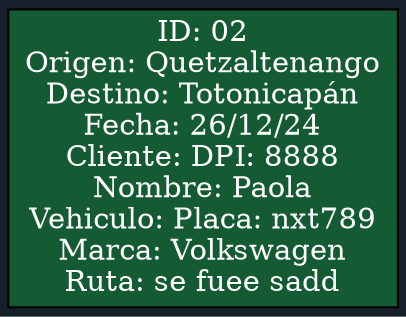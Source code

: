 digraph G {
rankdir=LR;
bgcolor="#17202a";
node [shape=record, style=filled, fillcolor="#145a32", fontcolor="white"];
edge [color="white"];
nodo0 [label="ID: 02\nOrigen: Quetzaltenango\nDestino: Totonicapán\nFecha: 26/12/24\nCliente: DPI: 8888\nNombre: Paola\nVehiculo: Placa: nxt789\nMarca: Volkswagen\nRuta: se fuee sadd"];
}